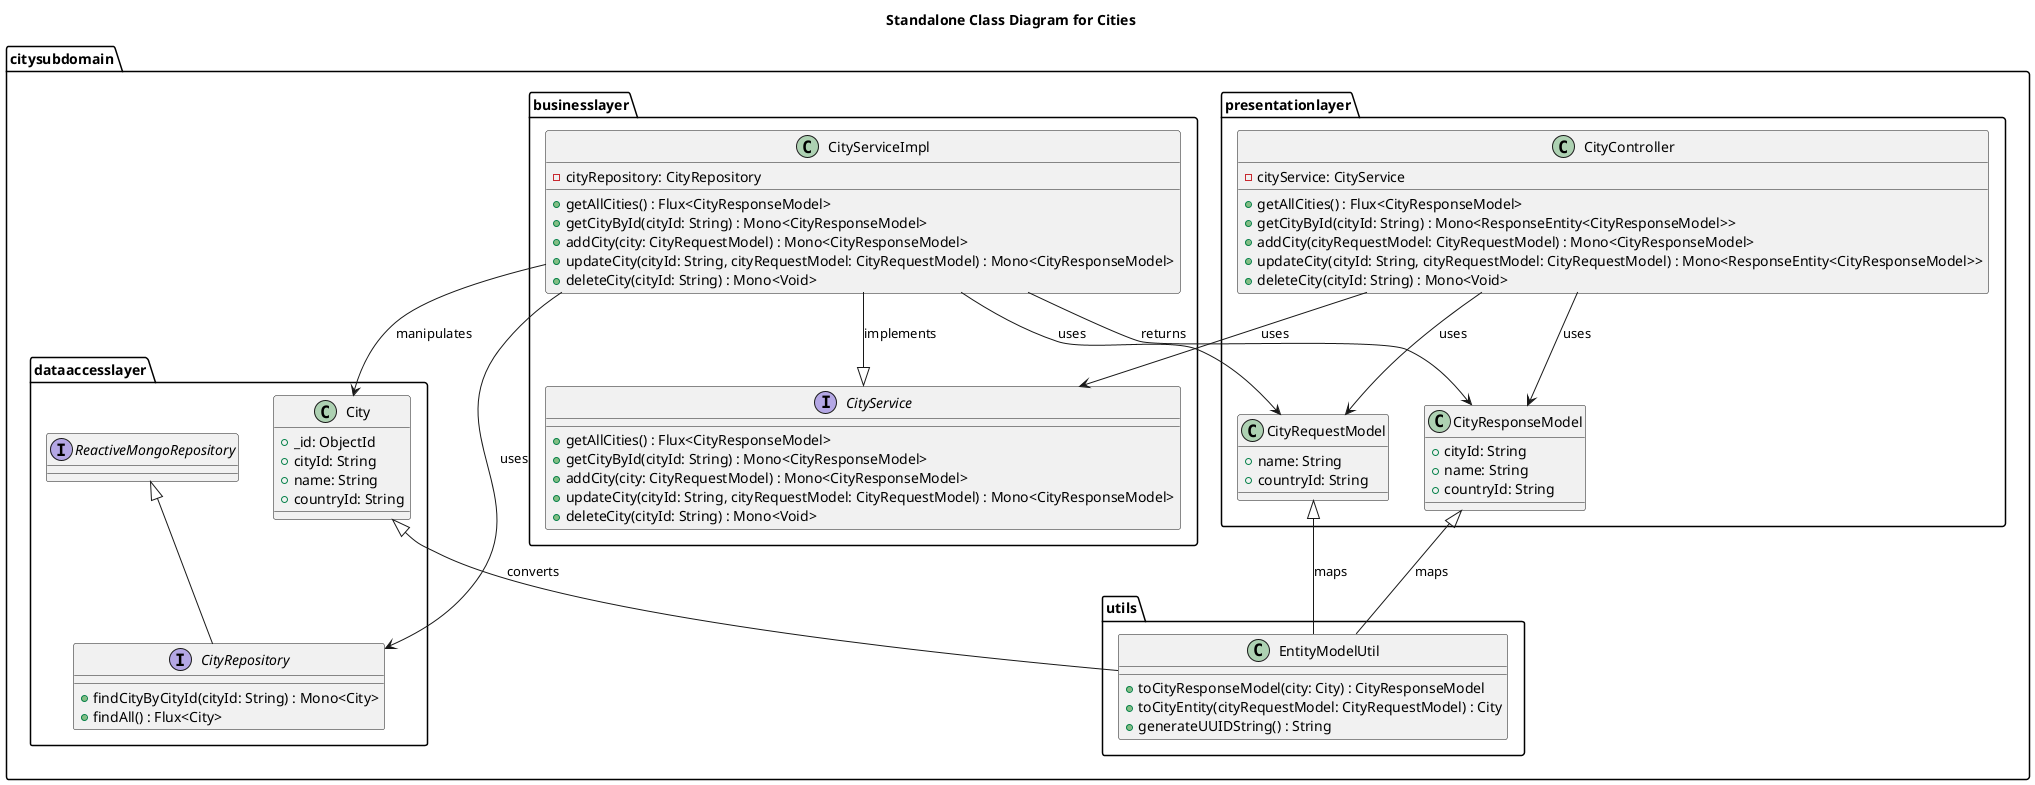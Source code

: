 @startuml
title Standalone Class Diagram for Cities

package "citysubdomain" {


    package "businesslayer" {
        interface CityService {
            + getAllCities() : Flux<CityResponseModel>
            + getCityById(cityId: String) : Mono<CityResponseModel>
            + addCity(city: CityRequestModel) : Mono<CityResponseModel>
            + updateCity(cityId: String, cityRequestModel: CityRequestModel) : Mono<CityResponseModel>
            + deleteCity(cityId: String) : Mono<Void>
        }

        class CityServiceImpl {
            - cityRepository: CityRepository
            + getAllCities() : Flux<CityResponseModel>
            + getCityById(cityId: String) : Mono<CityResponseModel>
            + addCity(city: CityRequestModel) : Mono<CityResponseModel>
            + updateCity(cityId: String, cityRequestModel: CityRequestModel) : Mono<CityResponseModel>
            + deleteCity(cityId: String) : Mono<Void>
        }
    }

    package "dataaccesslayer" {
        class City {
            + _id: ObjectId
            + cityId: String
            + name: String
            + countryId: String
        }

        interface CityRepository extends ReactiveMongoRepository {
            + findCityByCityId(cityId: String) : Mono<City>
            + findAll() : Flux<City>
        }
    }

    package "presentationlayer" {
        class CityRequestModel {
            + name: String
            + countryId: String
        }

        class CityResponseModel {
            + cityId: String
            + name: String
            + countryId: String
        }

        class CityController {
            - cityService: CityService
            + getAllCities() : Flux<CityResponseModel>
            + getCityById(cityId: String) : Mono<ResponseEntity<CityResponseModel>>
            + addCity(cityRequestModel: CityRequestModel) : Mono<CityResponseModel>
            + updateCity(cityId: String, cityRequestModel: CityRequestModel) : Mono<ResponseEntity<CityResponseModel>>
            + deleteCity(cityId: String) : Mono<Void>
        }
    }

    package "utils" {
        class EntityModelUtil {
            + toCityResponseModel(city: City) : CityResponseModel
            + toCityEntity(cityRequestModel: CityRequestModel) : City
            + generateUUIDString() : String
        }
    }

    CityServiceImpl -down-|> CityService : implements
    CityServiceImpl -down-> CityRepository : uses
    CityController -down-> CityService : uses
    CityController -down-> CityRequestModel : uses
    CityController -down-> CityResponseModel : uses
    CityServiceImpl -down-> City : manipulates
    CityServiceImpl -down-> CityRequestModel : uses
    CityServiceImpl -down-> CityResponseModel : returns
    EntityModelUtil -up-^ City : converts
    EntityModelUtil -up-^ CityRequestModel : maps
    EntityModelUtil -up-^ CityResponseModel : maps
}

@enduml
